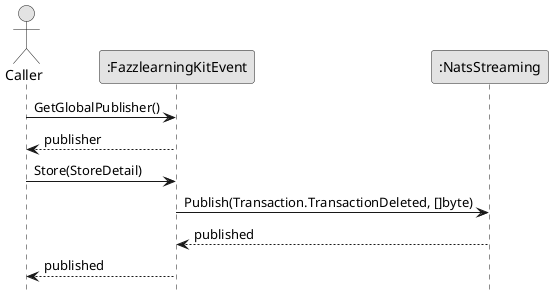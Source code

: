 @startuml PublishRoomTransactionDeleted

skinparam ConditionStyle hline
skinparam Monochrome true
skinparam Shadowing false
hide footbox

actor Caller
participant ":FazzlearningKitEvent" as FazzlearningKitEvent
participant ":NatsStreaming" as NatsStreaming

Caller->FazzlearningKitEvent: GetGlobalPublisher()
FazzlearningKitEvent-->Caller: publisher
Caller->FazzlearningKitEvent: Store(StoreDetail)
FazzlearningKitEvent->NatsStreaming: Publish(Transaction.TransactionDeleted, []byte)
NatsStreaming-->FazzlearningKitEvent: published
FazzlearningKitEvent-->Caller: published

@enduml
